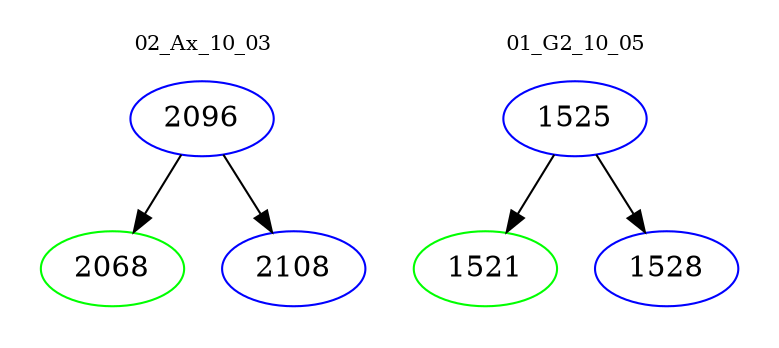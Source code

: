 digraph{
subgraph cluster_0 {
color = white
label = "02_Ax_10_03";
fontsize=10;
T0_2096 [label="2096", color="blue"]
T0_2096 -> T0_2068 [color="black"]
T0_2068 [label="2068", color="green"]
T0_2096 -> T0_2108 [color="black"]
T0_2108 [label="2108", color="blue"]
}
subgraph cluster_1 {
color = white
label = "01_G2_10_05";
fontsize=10;
T1_1525 [label="1525", color="blue"]
T1_1525 -> T1_1521 [color="black"]
T1_1521 [label="1521", color="green"]
T1_1525 -> T1_1528 [color="black"]
T1_1528 [label="1528", color="blue"]
}
}
